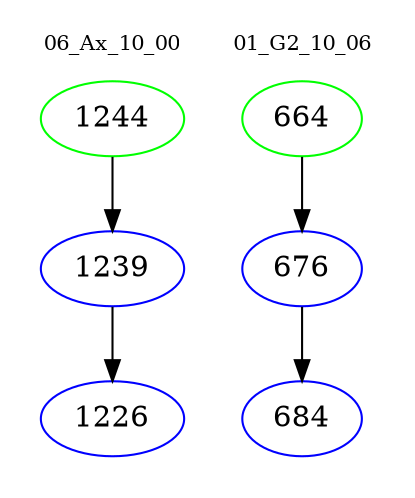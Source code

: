 digraph{
subgraph cluster_0 {
color = white
label = "06_Ax_10_00";
fontsize=10;
T0_1244 [label="1244", color="green"]
T0_1244 -> T0_1239 [color="black"]
T0_1239 [label="1239", color="blue"]
T0_1239 -> T0_1226 [color="black"]
T0_1226 [label="1226", color="blue"]
}
subgraph cluster_1 {
color = white
label = "01_G2_10_06";
fontsize=10;
T1_664 [label="664", color="green"]
T1_664 -> T1_676 [color="black"]
T1_676 [label="676", color="blue"]
T1_676 -> T1_684 [color="black"]
T1_684 [label="684", color="blue"]
}
}
